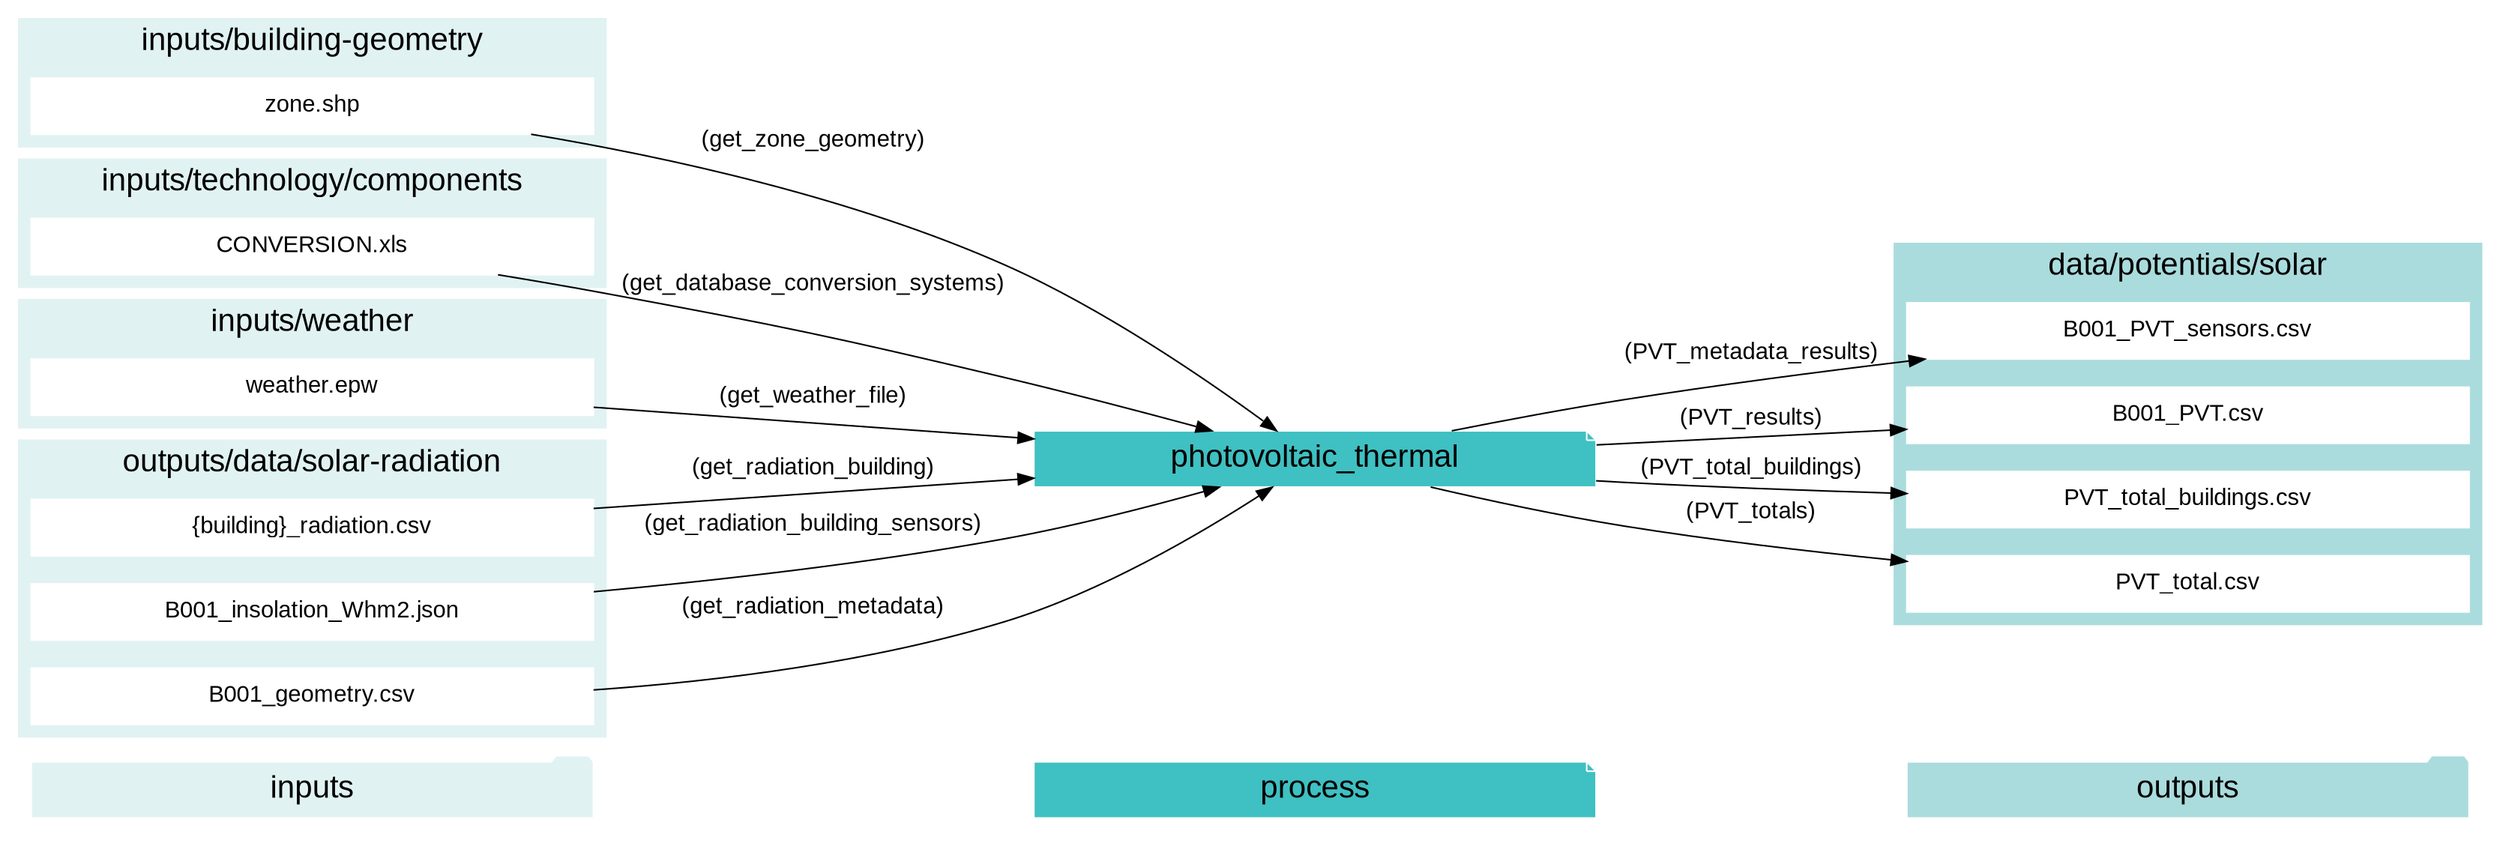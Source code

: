 digraph photovoltaic_thermal {
    rankdir="LR";
    graph [overlap=false, fontname=arial];
    node [shape=box, style=filled, color=white, fontsize=15, fontname=arial, fixedsize=true, width=5];
    edge [fontname=arial, fontsize = 15]
    newrank=true
    subgraph cluster_legend {
    fontsize=25
    style=invis
    "process"[style=filled, fillcolor="#3FC0C2", shape=note, fontsize=20, fontname="arial"]
    "inputs" [style=filled, shape=folder, color=white, fillcolor="#E1F2F2", fontsize=20]
    "outputs"[style=filled, shape=folder, color=white, fillcolor="#aadcdd", fontsize=20]
    "inputs"->"process"[style=invis]
    "process"->"outputs"[style=invis]
    }
    "photovoltaic_thermal"[style=filled, color=white, fillcolor="#3FC0C2", shape=note, fontsize=20, fontname=arial];
    subgraph cluster_0_out {
        style = filled;
        color = "#aadcdd";
        fontsize = 20;
        rank=same;
        label="data/potentials/solar";
        "B001_PVT_sensors.csv"
        "B001_PVT.csv"
        "PVT_total_buildings.csv"
        "PVT_total.csv"
    }
    subgraph cluster_1_in {
        style = filled;
        color = "#E1F2F2";
        fontsize = 20;
        rank=same;
        label="inputs/building-geometry";
        "zone.shp"
    }
    subgraph cluster_2_in {
        style = filled;
        color = "#E1F2F2";
        fontsize = 20;
        rank=same;
        label="inputs/technology/components";
        "CONVERSION.xls"
    }
    subgraph cluster_3_in {
        style = filled;
        color = "#E1F2F2";
        fontsize = 20;
        rank=same;
        label="inputs/weather";
        "weather.epw"
    }
    subgraph cluster_4_in {
        style = filled;
        color = "#E1F2F2";
        fontsize = 20;
        rank=same;
        label="outputs/data/solar-radiation";
        "{building}_radiation.csv"
        "B001_insolation_Whm2.json"
        "B001_geometry.csv"
    }
    "CONVERSION.xls" -> "photovoltaic_thermal"[label="(get_database_conversion_systems)"]
    "{building}_radiation.csv" -> "photovoltaic_thermal"[label="(get_radiation_building)"]
    "B001_insolation_Whm2.json" -> "photovoltaic_thermal"[label="(get_radiation_building_sensors)"]
    "B001_geometry.csv" -> "photovoltaic_thermal"[label="(get_radiation_metadata)"]
    "weather.epw" -> "photovoltaic_thermal"[label="(get_weather_file)"]
    "zone.shp" -> "photovoltaic_thermal"[label="(get_zone_geometry)"]
    "photovoltaic_thermal" -> "B001_PVT_sensors.csv"[label="(PVT_metadata_results)"]
    "photovoltaic_thermal" -> "B001_PVT.csv"[label="(PVT_results)"]
    "photovoltaic_thermal" -> "PVT_total_buildings.csv"[label="(PVT_total_buildings)"]
    "photovoltaic_thermal" -> "PVT_total.csv"[label="(PVT_totals)"]
    }